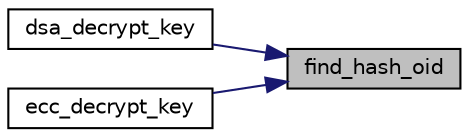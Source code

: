 digraph "find_hash_oid"
{
 // LATEX_PDF_SIZE
  edge [fontname="Helvetica",fontsize="10",labelfontname="Helvetica",labelfontsize="10"];
  node [fontname="Helvetica",fontsize="10",shape=record];
  rankdir="RL";
  Node22 [label="find_hash_oid",height=0.2,width=0.4,color="black", fillcolor="grey75", style="filled", fontcolor="black",tooltip=" "];
  Node22 -> Node23 [dir="back",color="midnightblue",fontsize="10",style="solid",fontname="Helvetica"];
  Node23 [label="dsa_decrypt_key",height=0.2,width=0.4,color="black", fillcolor="white", style="filled",URL="$dsa__decrypt__key_8c.html#a6f80d854fbdd56020ea641c4e4e47a4c",tooltip="Decrypt an DSA encrypted key."];
  Node22 -> Node24 [dir="back",color="midnightblue",fontsize="10",style="solid",fontname="Helvetica"];
  Node24 [label="ecc_decrypt_key",height=0.2,width=0.4,color="black", fillcolor="white", style="filled",URL="$ecc__decrypt__key_8c.html#adfbc21632ec24dad838fa0700154a57d",tooltip="Decrypt an ECC encrypted key."];
}
